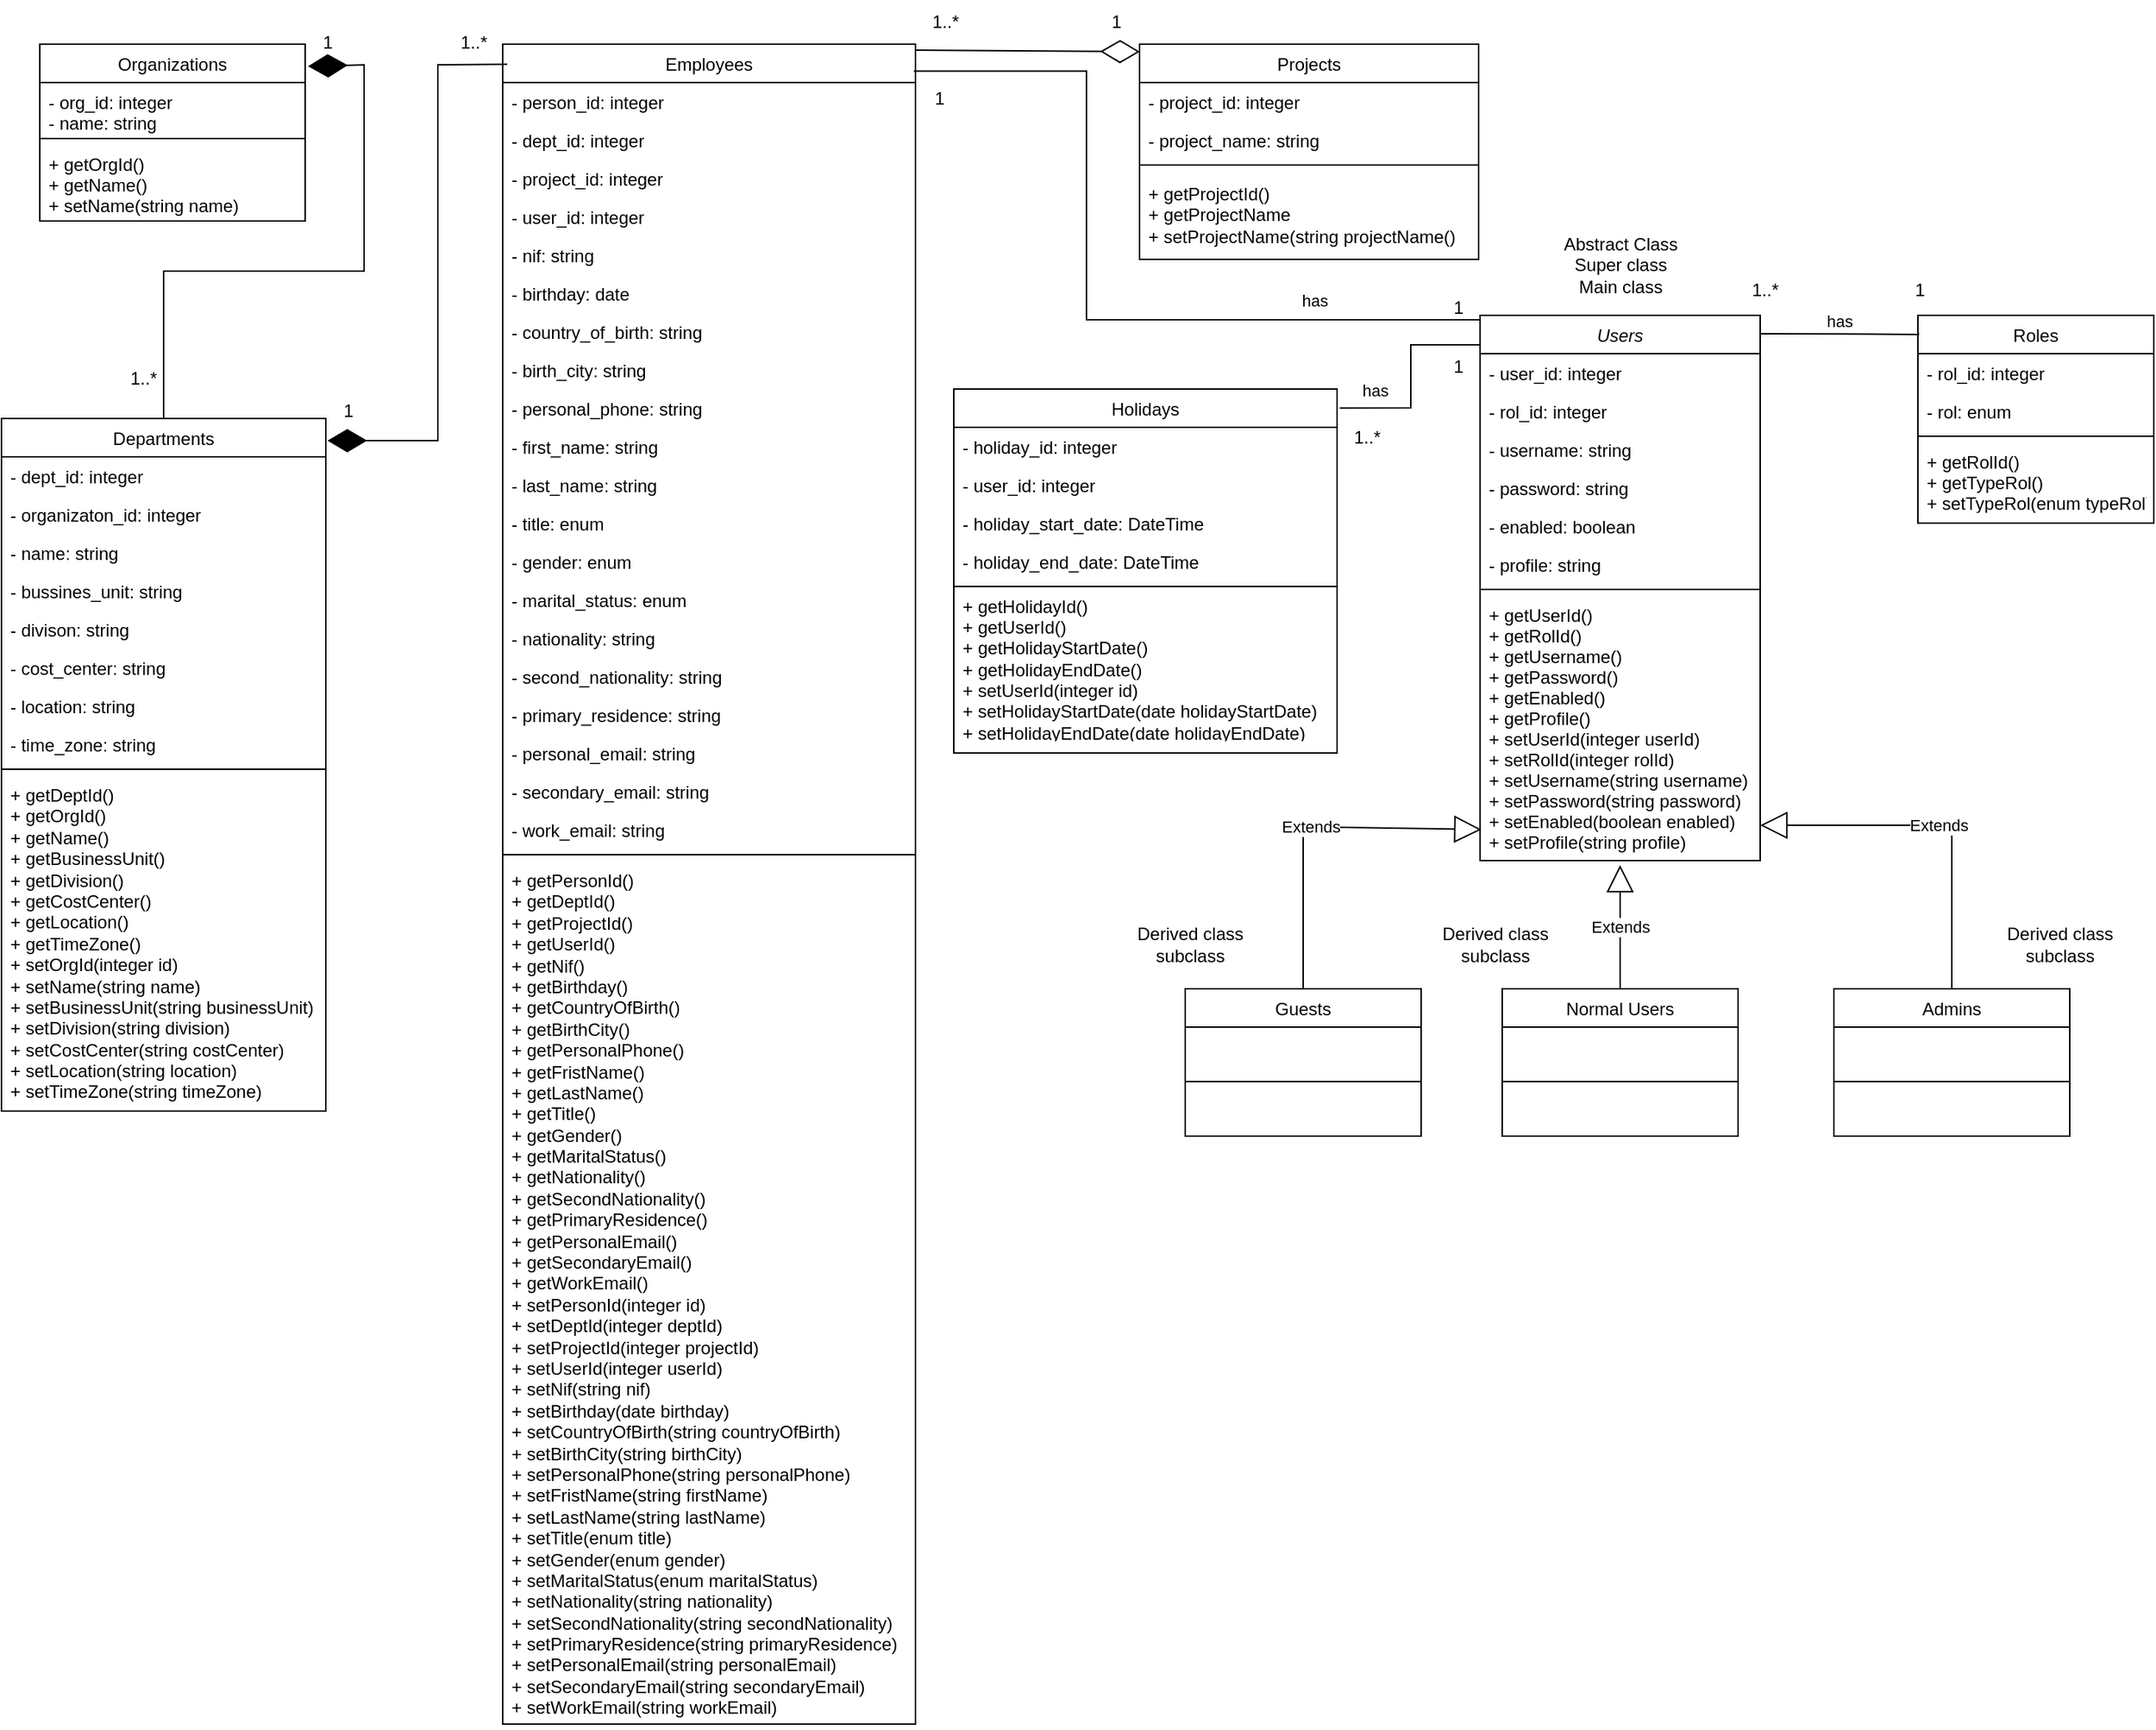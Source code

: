 <mxfile version="26.2.13">
  <diagram name="Página-1" id="6ri4a_97W5gfPd1hdPFk">
    <mxGraphModel dx="1680" dy="2043" grid="1" gridSize="10" guides="1" tooltips="1" connect="1" arrows="1" fold="1" page="1" pageScale="1" pageWidth="827" pageHeight="1169" math="0" shadow="0">
      <root>
        <mxCell id="0" />
        <mxCell id="1" parent="0" />
        <mxCell id="wCUKVbfUmBtiyzHpnpFX-1" value="Users" style="swimlane;fontStyle=2;align=center;verticalAlign=top;childLayout=stackLayout;horizontal=1;startSize=26;horizontalStack=0;resizeParent=1;resizeLast=0;collapsible=1;marginBottom=0;rounded=0;shadow=0;strokeWidth=1;" parent="1" vertex="1">
          <mxGeometry x="1357" y="-220" width="190" height="370" as="geometry">
            <mxRectangle x="230" y="140" width="160" height="26" as="alternateBounds" />
          </mxGeometry>
        </mxCell>
        <mxCell id="wCUKVbfUmBtiyzHpnpFX-2" value="- user_id: integer" style="text;align=left;verticalAlign=top;spacingLeft=4;spacingRight=4;overflow=hidden;rotatable=0;points=[[0,0.5],[1,0.5]];portConstraint=eastwest;" parent="wCUKVbfUmBtiyzHpnpFX-1" vertex="1">
          <mxGeometry y="26" width="190" height="26" as="geometry" />
        </mxCell>
        <mxCell id="wCUKVbfUmBtiyzHpnpFX-3" value="- rol_id: integer" style="text;align=left;verticalAlign=top;spacingLeft=4;spacingRight=4;overflow=hidden;rotatable=0;points=[[0,0.5],[1,0.5]];portConstraint=eastwest;rounded=0;shadow=0;html=0;" parent="wCUKVbfUmBtiyzHpnpFX-1" vertex="1">
          <mxGeometry y="52" width="190" height="26" as="geometry" />
        </mxCell>
        <mxCell id="wCUKVbfUmBtiyzHpnpFX-4" value="- username: string" style="text;align=left;verticalAlign=top;spacingLeft=4;spacingRight=4;overflow=hidden;rotatable=0;points=[[0,0.5],[1,0.5]];portConstraint=eastwest;rounded=0;shadow=0;html=0;" parent="wCUKVbfUmBtiyzHpnpFX-1" vertex="1">
          <mxGeometry y="78" width="190" height="26" as="geometry" />
        </mxCell>
        <mxCell id="wCUKVbfUmBtiyzHpnpFX-5" value="- password: string" style="text;align=left;verticalAlign=top;spacingLeft=4;spacingRight=4;overflow=hidden;rotatable=0;points=[[0,0.5],[1,0.5]];portConstraint=eastwest;rounded=0;shadow=0;html=0;" parent="wCUKVbfUmBtiyzHpnpFX-1" vertex="1">
          <mxGeometry y="104" width="190" height="26" as="geometry" />
        </mxCell>
        <mxCell id="wCUKVbfUmBtiyzHpnpFX-6" value="- enabled: boolean" style="text;align=left;verticalAlign=top;spacingLeft=4;spacingRight=4;overflow=hidden;rotatable=0;points=[[0,0.5],[1,0.5]];portConstraint=eastwest;rounded=0;shadow=0;html=0;" parent="wCUKVbfUmBtiyzHpnpFX-1" vertex="1">
          <mxGeometry y="130" width="190" height="26" as="geometry" />
        </mxCell>
        <mxCell id="wCUKVbfUmBtiyzHpnpFX-7" value="- profile: string" style="text;align=left;verticalAlign=top;spacingLeft=4;spacingRight=4;overflow=hidden;rotatable=0;points=[[0,0.5],[1,0.5]];portConstraint=eastwest;rounded=0;shadow=0;html=0;" parent="wCUKVbfUmBtiyzHpnpFX-1" vertex="1">
          <mxGeometry y="156" width="190" height="26" as="geometry" />
        </mxCell>
        <mxCell id="wCUKVbfUmBtiyzHpnpFX-8" value="" style="line;html=1;strokeWidth=1;align=left;verticalAlign=middle;spacingTop=-1;spacingLeft=3;spacingRight=3;rotatable=0;labelPosition=right;points=[];portConstraint=eastwest;" parent="wCUKVbfUmBtiyzHpnpFX-1" vertex="1">
          <mxGeometry y="182" width="190" height="8" as="geometry" />
        </mxCell>
        <mxCell id="wCUKVbfUmBtiyzHpnpFX-9" value="+ getUserId()&#xa;+ getRolId()&#xa;+ getUsername()&#xa;+ getPassword()&#xa;+ getEnabled()&#xa;+ getProfile()&#xa;+ setUserId(integer userId)&#xa;+ setRolId(integer rolId)&#xa;+ setUsername(string username)&#xa;+ setPassword(string password)&#xa;+ setEnabled(boolean enabled)&#xa;+ setProfile(string profile)" style="text;align=left;verticalAlign=middle;spacingLeft=4;spacingRight=4;overflow=hidden;rotatable=0;points=[[0,0.5],[1,0.5]];portConstraint=eastwest;rounded=0;shadow=0;html=0;" parent="wCUKVbfUmBtiyzHpnpFX-1" vertex="1">
          <mxGeometry y="190" width="190" height="180" as="geometry" />
        </mxCell>
        <mxCell id="wCUKVbfUmBtiyzHpnpFX-10" value="Holidays" style="swimlane;fontStyle=0;align=center;verticalAlign=top;childLayout=stackLayout;horizontal=1;startSize=26;horizontalStack=0;resizeParent=1;resizeLast=0;collapsible=1;marginBottom=0;rounded=0;shadow=0;strokeWidth=1;" parent="1" vertex="1">
          <mxGeometry x="1000" y="-170" width="260" height="247" as="geometry">
            <mxRectangle x="130" y="380" width="160" height="26" as="alternateBounds" />
          </mxGeometry>
        </mxCell>
        <mxCell id="wCUKVbfUmBtiyzHpnpFX-11" value="- holiday_id: integer" style="text;align=left;verticalAlign=top;spacingLeft=4;spacingRight=4;overflow=hidden;rotatable=0;points=[[0,0.5],[1,0.5]];portConstraint=eastwest;" parent="wCUKVbfUmBtiyzHpnpFX-10" vertex="1">
          <mxGeometry y="26" width="260" height="26" as="geometry" />
        </mxCell>
        <mxCell id="wCUKVbfUmBtiyzHpnpFX-12" value="- user_id: integer" style="text;align=left;verticalAlign=top;spacingLeft=4;spacingRight=4;overflow=hidden;rotatable=0;points=[[0,0.5],[1,0.5]];portConstraint=eastwest;rounded=0;shadow=0;html=0;" parent="wCUKVbfUmBtiyzHpnpFX-10" vertex="1">
          <mxGeometry y="52" width="260" height="26" as="geometry" />
        </mxCell>
        <mxCell id="wCUKVbfUmBtiyzHpnpFX-13" value="- holiday_start_date: DateTime" style="text;align=left;verticalAlign=top;spacingLeft=4;spacingRight=4;overflow=hidden;rotatable=0;points=[[0,0.5],[1,0.5]];portConstraint=eastwest;rounded=0;shadow=0;html=0;" parent="wCUKVbfUmBtiyzHpnpFX-10" vertex="1">
          <mxGeometry y="78" width="260" height="26" as="geometry" />
        </mxCell>
        <mxCell id="wCUKVbfUmBtiyzHpnpFX-14" value="- holiday_end_date: DateTime" style="text;align=left;verticalAlign=top;spacingLeft=4;spacingRight=4;overflow=hidden;rotatable=0;points=[[0,0.5],[1,0.5]];portConstraint=eastwest;rounded=0;shadow=0;html=0;" parent="wCUKVbfUmBtiyzHpnpFX-10" vertex="1">
          <mxGeometry y="104" width="260" height="26" as="geometry" />
        </mxCell>
        <mxCell id="wCUKVbfUmBtiyzHpnpFX-15" value="" style="line;html=1;strokeWidth=1;align=left;verticalAlign=middle;spacingTop=-1;spacingLeft=3;spacingRight=3;rotatable=0;labelPosition=right;points=[];portConstraint=eastwest;" parent="wCUKVbfUmBtiyzHpnpFX-10" vertex="1">
          <mxGeometry y="130" width="260" height="8" as="geometry" />
        </mxCell>
        <mxCell id="wCUKVbfUmBtiyzHpnpFX-16" value="+ getHolidayId()&lt;div&gt;+ getUserId()&lt;br&gt;+ getHolidayStartDate()&lt;br&gt;+ getHolidayEndDate()&lt;br&gt;+ setUserId(integer id)&lt;br&gt;+ setHolidayStartDate(date holidayStartDate)&lt;br&gt;+ setHolidayEndDate(date holidayEndDate)&lt;/div&gt;" style="text;align=left;verticalAlign=middle;spacingLeft=4;spacingRight=4;overflow=hidden;rotatable=0;points=[[0,0.5],[1,0.5]];portConstraint=eastwest;rounded=0;shadow=0;html=1;spacing=2;" parent="wCUKVbfUmBtiyzHpnpFX-10" vertex="1">
          <mxGeometry y="138" width="260" height="102" as="geometry" />
        </mxCell>
        <mxCell id="wCUKVbfUmBtiyzHpnpFX-17" value="Employees" style="swimlane;fontStyle=0;align=center;verticalAlign=top;childLayout=stackLayout;horizontal=1;startSize=26;horizontalStack=0;resizeParent=1;resizeLast=0;collapsible=1;marginBottom=0;rounded=0;shadow=0;strokeWidth=1;" parent="1" vertex="1">
          <mxGeometry x="694" y="-404" width="280" height="1140" as="geometry">
            <mxRectangle x="340" y="380" width="170" height="26" as="alternateBounds" />
          </mxGeometry>
        </mxCell>
        <mxCell id="wCUKVbfUmBtiyzHpnpFX-18" value="- person_id: integer" style="text;align=left;verticalAlign=top;spacingLeft=4;spacingRight=4;overflow=hidden;rotatable=0;points=[[0,0.5],[1,0.5]];portConstraint=eastwest;" parent="wCUKVbfUmBtiyzHpnpFX-17" vertex="1">
          <mxGeometry y="26" width="280" height="26" as="geometry" />
        </mxCell>
        <mxCell id="wCUKVbfUmBtiyzHpnpFX-19" value="- dept_id: integer" style="text;align=left;verticalAlign=top;spacingLeft=4;spacingRight=4;overflow=hidden;rotatable=0;points=[[0,0.5],[1,0.5]];portConstraint=eastwest;" parent="wCUKVbfUmBtiyzHpnpFX-17" vertex="1">
          <mxGeometry y="52" width="280" height="26" as="geometry" />
        </mxCell>
        <mxCell id="wCUKVbfUmBtiyzHpnpFX-20" value="- project_id: integer" style="text;align=left;verticalAlign=top;spacingLeft=4;spacingRight=4;overflow=hidden;rotatable=0;points=[[0,0.5],[1,0.5]];portConstraint=eastwest;" parent="wCUKVbfUmBtiyzHpnpFX-17" vertex="1">
          <mxGeometry y="78" width="280" height="26" as="geometry" />
        </mxCell>
        <mxCell id="wCUKVbfUmBtiyzHpnpFX-21" value="- user_id: integer" style="text;align=left;verticalAlign=top;spacingLeft=4;spacingRight=4;overflow=hidden;rotatable=0;points=[[0,0.5],[1,0.5]];portConstraint=eastwest;" parent="wCUKVbfUmBtiyzHpnpFX-17" vertex="1">
          <mxGeometry y="104" width="280" height="26" as="geometry" />
        </mxCell>
        <mxCell id="wCUKVbfUmBtiyzHpnpFX-22" value="- nif: string" style="text;align=left;verticalAlign=top;spacingLeft=4;spacingRight=4;overflow=hidden;rotatable=0;points=[[0,0.5],[1,0.5]];portConstraint=eastwest;" parent="wCUKVbfUmBtiyzHpnpFX-17" vertex="1">
          <mxGeometry y="130" width="280" height="26" as="geometry" />
        </mxCell>
        <mxCell id="wCUKVbfUmBtiyzHpnpFX-23" value="- birthday: date" style="text;align=left;verticalAlign=top;spacingLeft=4;spacingRight=4;overflow=hidden;rotatable=0;points=[[0,0.5],[1,0.5]];portConstraint=eastwest;" parent="wCUKVbfUmBtiyzHpnpFX-17" vertex="1">
          <mxGeometry y="156" width="280" height="26" as="geometry" />
        </mxCell>
        <mxCell id="wCUKVbfUmBtiyzHpnpFX-24" value="- country_of_birth: string" style="text;align=left;verticalAlign=top;spacingLeft=4;spacingRight=4;overflow=hidden;rotatable=0;points=[[0,0.5],[1,0.5]];portConstraint=eastwest;" parent="wCUKVbfUmBtiyzHpnpFX-17" vertex="1">
          <mxGeometry y="182" width="280" height="26" as="geometry" />
        </mxCell>
        <mxCell id="wCUKVbfUmBtiyzHpnpFX-25" value="- birth_city: string" style="text;align=left;verticalAlign=top;spacingLeft=4;spacingRight=4;overflow=hidden;rotatable=0;points=[[0,0.5],[1,0.5]];portConstraint=eastwest;" parent="wCUKVbfUmBtiyzHpnpFX-17" vertex="1">
          <mxGeometry y="208" width="280" height="26" as="geometry" />
        </mxCell>
        <mxCell id="wCUKVbfUmBtiyzHpnpFX-26" value="- personal_phone: string" style="text;align=left;verticalAlign=top;spacingLeft=4;spacingRight=4;overflow=hidden;rotatable=0;points=[[0,0.5],[1,0.5]];portConstraint=eastwest;" parent="wCUKVbfUmBtiyzHpnpFX-17" vertex="1">
          <mxGeometry y="234" width="280" height="26" as="geometry" />
        </mxCell>
        <mxCell id="wCUKVbfUmBtiyzHpnpFX-27" value="- first_name: string" style="text;align=left;verticalAlign=top;spacingLeft=4;spacingRight=4;overflow=hidden;rotatable=0;points=[[0,0.5],[1,0.5]];portConstraint=eastwest;" parent="wCUKVbfUmBtiyzHpnpFX-17" vertex="1">
          <mxGeometry y="260" width="280" height="26" as="geometry" />
        </mxCell>
        <mxCell id="wCUKVbfUmBtiyzHpnpFX-28" value="- last_name: string" style="text;align=left;verticalAlign=top;spacingLeft=4;spacingRight=4;overflow=hidden;rotatable=0;points=[[0,0.5],[1,0.5]];portConstraint=eastwest;" parent="wCUKVbfUmBtiyzHpnpFX-17" vertex="1">
          <mxGeometry y="286" width="280" height="26" as="geometry" />
        </mxCell>
        <mxCell id="wCUKVbfUmBtiyzHpnpFX-29" value="- title: enum" style="text;align=left;verticalAlign=top;spacingLeft=4;spacingRight=4;overflow=hidden;rotatable=0;points=[[0,0.5],[1,0.5]];portConstraint=eastwest;" parent="wCUKVbfUmBtiyzHpnpFX-17" vertex="1">
          <mxGeometry y="312" width="280" height="26" as="geometry" />
        </mxCell>
        <mxCell id="wCUKVbfUmBtiyzHpnpFX-30" value="- gender: enum" style="text;align=left;verticalAlign=top;spacingLeft=4;spacingRight=4;overflow=hidden;rotatable=0;points=[[0,0.5],[1,0.5]];portConstraint=eastwest;" parent="wCUKVbfUmBtiyzHpnpFX-17" vertex="1">
          <mxGeometry y="338" width="280" height="26" as="geometry" />
        </mxCell>
        <mxCell id="wCUKVbfUmBtiyzHpnpFX-31" value="- marital_status: enum" style="text;align=left;verticalAlign=top;spacingLeft=4;spacingRight=4;overflow=hidden;rotatable=0;points=[[0,0.5],[1,0.5]];portConstraint=eastwest;" parent="wCUKVbfUmBtiyzHpnpFX-17" vertex="1">
          <mxGeometry y="364" width="280" height="26" as="geometry" />
        </mxCell>
        <mxCell id="wCUKVbfUmBtiyzHpnpFX-32" value="- nationality: string" style="text;align=left;verticalAlign=top;spacingLeft=4;spacingRight=4;overflow=hidden;rotatable=0;points=[[0,0.5],[1,0.5]];portConstraint=eastwest;" parent="wCUKVbfUmBtiyzHpnpFX-17" vertex="1">
          <mxGeometry y="390" width="280" height="26" as="geometry" />
        </mxCell>
        <mxCell id="wCUKVbfUmBtiyzHpnpFX-33" value="- second_nationality: string" style="text;align=left;verticalAlign=top;spacingLeft=4;spacingRight=4;overflow=hidden;rotatable=0;points=[[0,0.5],[1,0.5]];portConstraint=eastwest;" parent="wCUKVbfUmBtiyzHpnpFX-17" vertex="1">
          <mxGeometry y="416" width="280" height="26" as="geometry" />
        </mxCell>
        <mxCell id="wCUKVbfUmBtiyzHpnpFX-34" value="- primary_residence: string" style="text;align=left;verticalAlign=top;spacingLeft=4;spacingRight=4;overflow=hidden;rotatable=0;points=[[0,0.5],[1,0.5]];portConstraint=eastwest;" parent="wCUKVbfUmBtiyzHpnpFX-17" vertex="1">
          <mxGeometry y="442" width="280" height="26" as="geometry" />
        </mxCell>
        <mxCell id="wCUKVbfUmBtiyzHpnpFX-35" value="- personal_email: string" style="text;align=left;verticalAlign=top;spacingLeft=4;spacingRight=4;overflow=hidden;rotatable=0;points=[[0,0.5],[1,0.5]];portConstraint=eastwest;" parent="wCUKVbfUmBtiyzHpnpFX-17" vertex="1">
          <mxGeometry y="468" width="280" height="26" as="geometry" />
        </mxCell>
        <mxCell id="wCUKVbfUmBtiyzHpnpFX-36" value="- secondary_email: string" style="text;align=left;verticalAlign=top;spacingLeft=4;spacingRight=4;overflow=hidden;rotatable=0;points=[[0,0.5],[1,0.5]];portConstraint=eastwest;" parent="wCUKVbfUmBtiyzHpnpFX-17" vertex="1">
          <mxGeometry y="494" width="280" height="26" as="geometry" />
        </mxCell>
        <mxCell id="wCUKVbfUmBtiyzHpnpFX-37" value="- work_email: string" style="text;align=left;verticalAlign=top;spacingLeft=4;spacingRight=4;overflow=hidden;rotatable=0;points=[[0,0.5],[1,0.5]];portConstraint=eastwest;" parent="wCUKVbfUmBtiyzHpnpFX-17" vertex="1">
          <mxGeometry y="520" width="280" height="26" as="geometry" />
        </mxCell>
        <mxCell id="wCUKVbfUmBtiyzHpnpFX-38" value="" style="line;html=1;strokeWidth=1;align=left;verticalAlign=middle;spacingTop=-1;spacingLeft=3;spacingRight=3;rotatable=0;labelPosition=right;points=[];portConstraint=eastwest;" parent="wCUKVbfUmBtiyzHpnpFX-17" vertex="1">
          <mxGeometry y="546" width="280" height="8" as="geometry" />
        </mxCell>
        <mxCell id="wCUKVbfUmBtiyzHpnpFX-39" value="+ getPersonId()&#xa;+ getDeptId()&#xa;+ getProjectId()&#xa;+ getUserId()&#xa;+ getNif()&#xa;+ getBirthday()&#xa;+ getCountryOfBirth()&#xa;+ getBirthCity()&#xa;+ getPersonalPhone()&#xa;+ getFristName()&#xa;+ getLastName()&#xa;+ getTitle()&#xa;+ getGender()&#xa;+ getMaritalStatus()&#xa;+ getNationality()&#xa;+ getSecondNationality()&#xa;+ getPrimaryResidence()&#xa;+ getPersonalEmail()&#xa;+ getSecondaryEmail()&#xa;+ getWorkEmail()&#xa;+ setPersonId(integer id)&#xa;+ setDeptId(integer deptId)&#xa;+ setProjectId(integer projectId)&#xa;+ setUserId(integer userId)&#xa;+ setNif(string nif)&#xa;+ setBirthday(date birthday)&#xa;+ setCountryOfBirth(string countryOfBirth)&#xa;+ setBirthCity(string birthCity)&#xa;+ setPersonalPhone(string personalPhone)&#xa;+ setFristName(string firstName)&#xa;+ setLastName(string lastName)&#xa;+ setTitle(enum title)&#xa;+ setGender(enum gender)&#xa;+ setMaritalStatus(enum maritalStatus)&#xa;+ setNationality(string nationality)&#xa;+ setSecondNationality(string secondNationality)&#xa;+ setPrimaryResidence(string primaryResidence)&#xa;+ setPersonalEmail(string personalEmail)&#xa;+ setSecondaryEmail(string secondaryEmail)&#xa;+ setWorkEmail(string workEmail)" style="text;align=left;verticalAlign=top;spacingLeft=4;spacingRight=4;overflow=hidden;rotatable=0;points=[[0,0.5],[1,0.5]];portConstraint=eastwest;rounded=0;shadow=0;spacingTop=0;spacingBottom=0;spacing=2;whiteSpace=wrap;" parent="wCUKVbfUmBtiyzHpnpFX-17" vertex="1">
          <mxGeometry y="554" width="280" height="586" as="geometry" />
        </mxCell>
        <mxCell id="wCUKVbfUmBtiyzHpnpFX-40" value="Roles" style="swimlane;fontStyle=0;align=center;verticalAlign=top;childLayout=stackLayout;horizontal=1;startSize=26;horizontalStack=0;resizeParent=1;resizeLast=0;collapsible=1;marginBottom=0;rounded=0;shadow=0;strokeWidth=1;" parent="1" vertex="1">
          <mxGeometry x="1654" y="-220" width="160" height="141" as="geometry">
            <mxRectangle x="550" y="140" width="160" height="26" as="alternateBounds" />
          </mxGeometry>
        </mxCell>
        <mxCell id="wCUKVbfUmBtiyzHpnpFX-41" value="- rol_id: integer" style="text;align=left;verticalAlign=top;spacingLeft=4;spacingRight=4;overflow=hidden;rotatable=0;points=[[0,0.5],[1,0.5]];portConstraint=eastwest;" parent="wCUKVbfUmBtiyzHpnpFX-40" vertex="1">
          <mxGeometry y="26" width="160" height="26" as="geometry" />
        </mxCell>
        <mxCell id="wCUKVbfUmBtiyzHpnpFX-42" value="- rol: enum" style="text;align=left;verticalAlign=top;spacingLeft=4;spacingRight=4;overflow=hidden;rotatable=0;points=[[0,0.5],[1,0.5]];portConstraint=eastwest;rounded=0;shadow=0;html=0;" parent="wCUKVbfUmBtiyzHpnpFX-40" vertex="1">
          <mxGeometry y="52" width="160" height="26" as="geometry" />
        </mxCell>
        <mxCell id="wCUKVbfUmBtiyzHpnpFX-43" value="" style="line;html=1;strokeWidth=1;align=left;verticalAlign=middle;spacingTop=-1;spacingLeft=3;spacingRight=3;rotatable=0;labelPosition=right;points=[];portConstraint=eastwest;" parent="wCUKVbfUmBtiyzHpnpFX-40" vertex="1">
          <mxGeometry y="78" width="160" height="8" as="geometry" />
        </mxCell>
        <mxCell id="wCUKVbfUmBtiyzHpnpFX-44" value="+ getRolId()&#xa;+ getTypeRol()&#xa;+ setTypeRol(enum typeRol)" style="text;align=left;verticalAlign=top;spacingLeft=4;spacingRight=4;overflow=hidden;rotatable=0;points=[[0,0.5],[1,0.5]];portConstraint=eastwest;rounded=0;shadow=0;html=0;" parent="wCUKVbfUmBtiyzHpnpFX-40" vertex="1">
          <mxGeometry y="86" width="160" height="44" as="geometry" />
        </mxCell>
        <mxCell id="wCUKVbfUmBtiyzHpnpFX-47" value="Projects" style="swimlane;fontStyle=0;align=center;verticalAlign=top;childLayout=stackLayout;horizontal=1;startSize=26;horizontalStack=0;resizeParent=1;resizeLast=0;collapsible=1;marginBottom=0;rounded=0;shadow=0;strokeWidth=1;" parent="1" vertex="1">
          <mxGeometry x="1126" y="-404" width="230" height="146" as="geometry">
            <mxRectangle x="340" y="380" width="170" height="26" as="alternateBounds" />
          </mxGeometry>
        </mxCell>
        <mxCell id="wCUKVbfUmBtiyzHpnpFX-48" value="- project_id: integer" style="text;align=left;verticalAlign=top;spacingLeft=4;spacingRight=4;overflow=hidden;rotatable=0;points=[[0,0.5],[1,0.5]];portConstraint=eastwest;" parent="wCUKVbfUmBtiyzHpnpFX-47" vertex="1">
          <mxGeometry y="26" width="230" height="26" as="geometry" />
        </mxCell>
        <mxCell id="wCUKVbfUmBtiyzHpnpFX-49" value="- project_name: string" style="text;align=left;verticalAlign=top;spacingLeft=4;spacingRight=4;overflow=hidden;rotatable=0;points=[[0,0.5],[1,0.5]];portConstraint=eastwest;" parent="wCUKVbfUmBtiyzHpnpFX-47" vertex="1">
          <mxGeometry y="52" width="230" height="26" as="geometry" />
        </mxCell>
        <mxCell id="wCUKVbfUmBtiyzHpnpFX-50" value="" style="line;html=1;strokeWidth=1;align=left;verticalAlign=middle;spacingTop=-1;spacingLeft=3;spacingRight=3;rotatable=0;labelPosition=right;points=[];portConstraint=eastwest;" parent="wCUKVbfUmBtiyzHpnpFX-47" vertex="1">
          <mxGeometry y="78" width="230" height="8" as="geometry" />
        </mxCell>
        <mxCell id="WKhAKDtkmbLkq5meKqxA-26" value="+ getProjectId()&lt;div&gt;+ getProjectName&lt;/div&gt;&lt;div&gt;+ setProjectName(string projectName()&lt;/div&gt;" style="text;html=1;align=left;verticalAlign=middle;resizable=0;points=[];autosize=1;strokeColor=none;fillColor=none;spacingLeft=4;" vertex="1" parent="wCUKVbfUmBtiyzHpnpFX-47">
          <mxGeometry y="86" width="230" height="60" as="geometry" />
        </mxCell>
        <mxCell id="wCUKVbfUmBtiyzHpnpFX-52" value="Departments" style="swimlane;fontStyle=0;align=center;verticalAlign=top;childLayout=stackLayout;horizontal=1;startSize=26;horizontalStack=0;resizeParent=1;resizeLast=0;collapsible=1;marginBottom=0;rounded=0;shadow=0;strokeWidth=1;" parent="1" vertex="1">
          <mxGeometry x="354" y="-150" width="220" height="470" as="geometry">
            <mxRectangle x="130" y="380" width="160" height="26" as="alternateBounds" />
          </mxGeometry>
        </mxCell>
        <mxCell id="wCUKVbfUmBtiyzHpnpFX-53" value="- dept_id: integer" style="text;align=left;verticalAlign=top;spacingLeft=4;spacingRight=4;overflow=hidden;rotatable=0;points=[[0,0.5],[1,0.5]];portConstraint=eastwest;" parent="wCUKVbfUmBtiyzHpnpFX-52" vertex="1">
          <mxGeometry y="26" width="220" height="26" as="geometry" />
        </mxCell>
        <mxCell id="wCUKVbfUmBtiyzHpnpFX-54" value="- organizaton_id: integer" style="text;align=left;verticalAlign=top;spacingLeft=4;spacingRight=4;overflow=hidden;rotatable=0;points=[[0,0.5],[1,0.5]];portConstraint=eastwest;rounded=0;shadow=0;html=0;" parent="wCUKVbfUmBtiyzHpnpFX-52" vertex="1">
          <mxGeometry y="52" width="220" height="26" as="geometry" />
        </mxCell>
        <mxCell id="wCUKVbfUmBtiyzHpnpFX-55" value="- name: string" style="text;align=left;verticalAlign=top;spacingLeft=4;spacingRight=4;overflow=hidden;rotatable=0;points=[[0,0.5],[1,0.5]];portConstraint=eastwest;rounded=0;shadow=0;html=0;" parent="wCUKVbfUmBtiyzHpnpFX-52" vertex="1">
          <mxGeometry y="78" width="220" height="26" as="geometry" />
        </mxCell>
        <mxCell id="wCUKVbfUmBtiyzHpnpFX-56" value="- bussines_unit: string" style="text;align=left;verticalAlign=top;spacingLeft=4;spacingRight=4;overflow=hidden;rotatable=0;points=[[0,0.5],[1,0.5]];portConstraint=eastwest;rounded=0;shadow=0;html=0;" parent="wCUKVbfUmBtiyzHpnpFX-52" vertex="1">
          <mxGeometry y="104" width="220" height="26" as="geometry" />
        </mxCell>
        <mxCell id="wCUKVbfUmBtiyzHpnpFX-57" value="- divison: string" style="text;align=left;verticalAlign=top;spacingLeft=4;spacingRight=4;overflow=hidden;rotatable=0;points=[[0,0.5],[1,0.5]];portConstraint=eastwest;" parent="wCUKVbfUmBtiyzHpnpFX-52" vertex="1">
          <mxGeometry y="130" width="220" height="26" as="geometry" />
        </mxCell>
        <mxCell id="wCUKVbfUmBtiyzHpnpFX-58" value="- cost_center: string" style="text;align=left;verticalAlign=top;spacingLeft=4;spacingRight=4;overflow=hidden;rotatable=0;points=[[0,0.5],[1,0.5]];portConstraint=eastwest;rounded=0;shadow=0;html=0;" parent="wCUKVbfUmBtiyzHpnpFX-52" vertex="1">
          <mxGeometry y="156" width="220" height="26" as="geometry" />
        </mxCell>
        <mxCell id="wCUKVbfUmBtiyzHpnpFX-59" value="- location: string" style="text;align=left;verticalAlign=top;spacingLeft=4;spacingRight=4;overflow=hidden;rotatable=0;points=[[0,0.5],[1,0.5]];portConstraint=eastwest;" parent="wCUKVbfUmBtiyzHpnpFX-52" vertex="1">
          <mxGeometry y="182" width="220" height="26" as="geometry" />
        </mxCell>
        <mxCell id="wCUKVbfUmBtiyzHpnpFX-60" value="- time_zone: string" style="text;align=left;verticalAlign=top;spacingLeft=4;spacingRight=4;overflow=hidden;rotatable=0;points=[[0,0.5],[1,0.5]];portConstraint=eastwest;rounded=0;shadow=0;html=0;" parent="wCUKVbfUmBtiyzHpnpFX-52" vertex="1">
          <mxGeometry y="208" width="220" height="26" as="geometry" />
        </mxCell>
        <mxCell id="wCUKVbfUmBtiyzHpnpFX-61" value="" style="line;html=1;strokeWidth=1;align=left;verticalAlign=middle;spacingTop=-1;spacingLeft=3;spacingRight=3;rotatable=0;labelPosition=right;points=[];portConstraint=eastwest;" parent="wCUKVbfUmBtiyzHpnpFX-52" vertex="1">
          <mxGeometry y="234" width="220" height="8" as="geometry" />
        </mxCell>
        <mxCell id="wCUKVbfUmBtiyzHpnpFX-62" value="+ getDeptId()&#xa;+ getOrgId()&#xa;+ getName()&#xa;+ getBusinessUnit()&#xa;+ getDivision()&#xa;+ getCostCenter()&#xa;+ getLocation()&#xa;+ getTimeZone()&#xa;+ setOrgId(integer id)&#xa;+ setName(string name)&#xa;+ setBusinessUnit(string businessUnit)&#xa;+ setDivision(string division)&#xa;+ setCostCenter(string costCenter)&#xa;+ setLocation(string location)&#xa;+ setTimeZone(string timeZone)" style="text;align=left;verticalAlign=top;spacingLeft=4;spacingRight=4;overflow=hidden;rotatable=0;points=[[0,0.5],[1,0.5]];portConstraint=eastwest;rounded=0;shadow=0;html=0;whiteSpace=wrap;" parent="wCUKVbfUmBtiyzHpnpFX-52" vertex="1">
          <mxGeometry y="242" width="220" height="228" as="geometry" />
        </mxCell>
        <mxCell id="wCUKVbfUmBtiyzHpnpFX-63" value="Organizations" style="swimlane;fontStyle=0;align=center;verticalAlign=top;childLayout=stackLayout;horizontal=1;startSize=26;horizontalStack=0;resizeParent=1;resizeLast=0;collapsible=1;marginBottom=0;rounded=0;shadow=0;strokeWidth=1;" parent="1" vertex="1">
          <mxGeometry x="380" y="-404" width="180" height="120" as="geometry">
            <mxRectangle x="130" y="380" width="160" height="26" as="alternateBounds" />
          </mxGeometry>
        </mxCell>
        <mxCell id="wCUKVbfUmBtiyzHpnpFX-64" value="- org_id: integer&#xa;- name: string" style="text;align=left;verticalAlign=top;spacingLeft=4;spacingRight=4;overflow=hidden;rotatable=0;points=[[0,0.5],[1,0.5]];portConstraint=eastwest;" parent="wCUKVbfUmBtiyzHpnpFX-63" vertex="1">
          <mxGeometry y="26" width="180" height="34" as="geometry" />
        </mxCell>
        <mxCell id="wCUKVbfUmBtiyzHpnpFX-66" value="" style="line;html=1;strokeWidth=1;align=left;verticalAlign=middle;spacingTop=-1;spacingLeft=3;spacingRight=3;rotatable=0;labelPosition=right;points=[];portConstraint=eastwest;" parent="wCUKVbfUmBtiyzHpnpFX-63" vertex="1">
          <mxGeometry y="60" width="180" height="8" as="geometry" />
        </mxCell>
        <mxCell id="wCUKVbfUmBtiyzHpnpFX-67" value="+ getOrgId()&#xa;+ getName()&#xa;+ setName(string name) " style="text;align=left;verticalAlign=top;spacingLeft=4;spacingRight=4;overflow=hidden;rotatable=0;points=[[0,0.5],[1,0.5]];portConstraint=eastwest;rounded=0;shadow=0;html=0;" parent="wCUKVbfUmBtiyzHpnpFX-63" vertex="1">
          <mxGeometry y="68" width="180" height="50" as="geometry" />
        </mxCell>
        <mxCell id="WKhAKDtkmbLkq5meKqxA-27" value="&lt;span style=&quot;font-weight: normal;&quot;&gt;Guests&lt;/span&gt;" style="swimlane;fontStyle=1;align=center;verticalAlign=top;childLayout=stackLayout;horizontal=1;startSize=26;horizontalStack=0;resizeParent=1;resizeParentMax=0;resizeLast=0;collapsible=1;marginBottom=0;whiteSpace=wrap;html=1;" vertex="1" parent="1">
          <mxGeometry x="1157" y="237" width="160" height="100" as="geometry" />
        </mxCell>
        <mxCell id="WKhAKDtkmbLkq5meKqxA-29" value="" style="line;strokeWidth=1;fillColor=none;align=left;verticalAlign=middle;spacingTop=-1;spacingLeft=3;spacingRight=3;rotatable=0;labelPosition=right;points=[];portConstraint=eastwest;strokeColor=inherit;" vertex="1" parent="WKhAKDtkmbLkq5meKqxA-27">
          <mxGeometry y="26" width="160" height="74" as="geometry" />
        </mxCell>
        <mxCell id="WKhAKDtkmbLkq5meKqxA-31" value="Extends" style="endArrow=block;endSize=16;endFill=0;html=1;rounded=0;exitX=0.5;exitY=0;exitDx=0;exitDy=0;entryX=0.005;entryY=0.883;entryDx=0;entryDy=0;entryPerimeter=0;" edge="1" parent="1" source="WKhAKDtkmbLkq5meKqxA-27" target="wCUKVbfUmBtiyzHpnpFX-9">
          <mxGeometry width="160" relative="1" as="geometry">
            <mxPoint x="1187" y="127" as="sourcePoint" />
            <mxPoint x="1347" y="127" as="targetPoint" />
            <Array as="points">
              <mxPoint x="1237" y="127" />
            </Array>
          </mxGeometry>
        </mxCell>
        <mxCell id="WKhAKDtkmbLkq5meKqxA-32" value="&lt;span style=&quot;font-weight: normal;&quot;&gt;Normal Users&lt;/span&gt;" style="swimlane;fontStyle=1;align=center;verticalAlign=top;childLayout=stackLayout;horizontal=1;startSize=26;horizontalStack=0;resizeParent=1;resizeParentMax=0;resizeLast=0;collapsible=1;marginBottom=0;whiteSpace=wrap;html=1;" vertex="1" parent="1">
          <mxGeometry x="1372" y="237" width="160" height="100" as="geometry" />
        </mxCell>
        <mxCell id="WKhAKDtkmbLkq5meKqxA-33" value="" style="line;strokeWidth=1;fillColor=none;align=left;verticalAlign=middle;spacingTop=-1;spacingLeft=3;spacingRight=3;rotatable=0;labelPosition=right;points=[];portConstraint=eastwest;strokeColor=inherit;" vertex="1" parent="WKhAKDtkmbLkq5meKqxA-32">
          <mxGeometry y="26" width="160" height="74" as="geometry" />
        </mxCell>
        <mxCell id="WKhAKDtkmbLkq5meKqxA-34" value="&lt;span style=&quot;font-weight: normal;&quot;&gt;Admins&lt;/span&gt;" style="swimlane;fontStyle=1;align=center;verticalAlign=top;childLayout=stackLayout;horizontal=1;startSize=26;horizontalStack=0;resizeParent=1;resizeParentMax=0;resizeLast=0;collapsible=1;marginBottom=0;whiteSpace=wrap;html=1;" vertex="1" parent="1">
          <mxGeometry x="1597" y="237" width="160" height="100" as="geometry" />
        </mxCell>
        <mxCell id="WKhAKDtkmbLkq5meKqxA-35" value="" style="line;strokeWidth=1;fillColor=none;align=left;verticalAlign=middle;spacingTop=-1;spacingLeft=3;spacingRight=3;rotatable=0;labelPosition=right;points=[];portConstraint=eastwest;strokeColor=inherit;" vertex="1" parent="WKhAKDtkmbLkq5meKqxA-34">
          <mxGeometry y="26" width="160" height="74" as="geometry" />
        </mxCell>
        <mxCell id="WKhAKDtkmbLkq5meKqxA-36" value="Extends" style="endArrow=block;endSize=16;endFill=0;html=1;rounded=0;exitX=0.5;exitY=0;exitDx=0;exitDy=0;entryX=1;entryY=0.867;entryDx=0;entryDy=0;entryPerimeter=0;" edge="1" parent="1" source="WKhAKDtkmbLkq5meKqxA-34" target="wCUKVbfUmBtiyzHpnpFX-9">
          <mxGeometry width="160" relative="1" as="geometry">
            <mxPoint x="1677" y="196" as="sourcePoint" />
            <mxPoint x="1798" y="128" as="targetPoint" />
            <Array as="points">
              <mxPoint x="1677" y="126" />
            </Array>
          </mxGeometry>
        </mxCell>
        <mxCell id="WKhAKDtkmbLkq5meKqxA-37" value="Extends" style="endArrow=block;endSize=16;endFill=0;html=1;rounded=0;entryX=0.5;entryY=1.017;entryDx=0;entryDy=0;entryPerimeter=0;exitX=0.5;exitY=0;exitDx=0;exitDy=0;" edge="1" parent="1" source="WKhAKDtkmbLkq5meKqxA-32" target="wCUKVbfUmBtiyzHpnpFX-9">
          <mxGeometry width="160" relative="1" as="geometry">
            <mxPoint x="1377" y="197" as="sourcePoint" />
            <mxPoint x="1537" y="197" as="targetPoint" />
          </mxGeometry>
        </mxCell>
        <mxCell id="WKhAKDtkmbLkq5meKqxA-38" value="&lt;div&gt;Abstract Class&lt;/div&gt;Super class&lt;div&gt;Main class&lt;/div&gt;" style="text;html=1;align=center;verticalAlign=middle;resizable=0;points=[];autosize=1;strokeColor=none;fillColor=none;" vertex="1" parent="1">
          <mxGeometry x="1402" y="-284" width="100" height="60" as="geometry" />
        </mxCell>
        <mxCell id="WKhAKDtkmbLkq5meKqxA-39" value="Derived class&lt;div&gt;subclass&lt;/div&gt;" style="text;html=1;align=center;verticalAlign=middle;resizable=0;points=[];autosize=1;strokeColor=none;fillColor=none;" vertex="1" parent="1">
          <mxGeometry x="1110" y="187" width="100" height="40" as="geometry" />
        </mxCell>
        <mxCell id="WKhAKDtkmbLkq5meKqxA-40" value="Derived class&lt;div&gt;subclass&lt;/div&gt;" style="text;html=1;align=center;verticalAlign=middle;resizable=0;points=[];autosize=1;strokeColor=none;fillColor=none;" vertex="1" parent="1">
          <mxGeometry x="1317" y="187" width="100" height="40" as="geometry" />
        </mxCell>
        <mxCell id="WKhAKDtkmbLkq5meKqxA-41" value="Derived class&lt;div&gt;subclass&lt;/div&gt;" style="text;html=1;align=center;verticalAlign=middle;resizable=0;points=[];autosize=1;strokeColor=none;fillColor=none;" vertex="1" parent="1">
          <mxGeometry x="1700" y="187" width="100" height="40" as="geometry" />
        </mxCell>
        <mxCell id="WKhAKDtkmbLkq5meKqxA-43" value="" style="endArrow=diamondThin;endFill=1;endSize=24;html=1;rounded=0;entryX=1.011;entryY=0.125;entryDx=0;entryDy=0;entryPerimeter=0;exitX=0.5;exitY=0;exitDx=0;exitDy=0;" edge="1" parent="1" source="wCUKVbfUmBtiyzHpnpFX-52" target="wCUKVbfUmBtiyzHpnpFX-63">
          <mxGeometry width="160" relative="1" as="geometry">
            <mxPoint x="470" y="-280" as="sourcePoint" />
            <mxPoint x="760" y="-500" as="targetPoint" />
            <Array as="points">
              <mxPoint x="464" y="-250" />
              <mxPoint x="600" y="-250" />
              <mxPoint x="600" y="-390" />
            </Array>
          </mxGeometry>
        </mxCell>
        <mxCell id="WKhAKDtkmbLkq5meKqxA-44" value="" style="endArrow=diamondThin;endFill=1;endSize=24;html=1;rounded=0;entryX=1.005;entryY=0.032;entryDx=0;entryDy=0;entryPerimeter=0;exitX=0.011;exitY=0.012;exitDx=0;exitDy=0;exitPerimeter=0;" edge="1" parent="1" source="wCUKVbfUmBtiyzHpnpFX-17" target="wCUKVbfUmBtiyzHpnpFX-52">
          <mxGeometry width="160" relative="1" as="geometry">
            <mxPoint x="700" y="-510" as="sourcePoint" />
            <mxPoint x="860" y="-510" as="targetPoint" />
            <Array as="points">
              <mxPoint x="650" y="-390" />
              <mxPoint x="650" y="-135" />
            </Array>
          </mxGeometry>
        </mxCell>
        <mxCell id="WKhAKDtkmbLkq5meKqxA-45" value="" style="endArrow=diamondThin;endFill=0;endSize=24;html=1;rounded=0;entryX=0.001;entryY=0.035;entryDx=0;entryDy=0;entryPerimeter=0;exitX=0.996;exitY=0.011;exitDx=0;exitDy=0;exitPerimeter=0;" edge="1" parent="1" target="wCUKVbfUmBtiyzHpnpFX-47">
          <mxGeometry width="160" relative="1" as="geometry">
            <mxPoint x="974.0" y="-400.0" as="sourcePoint" />
            <mxPoint x="1130.11" y="-398.524" as="targetPoint" />
            <Array as="points" />
          </mxGeometry>
        </mxCell>
        <mxCell id="WKhAKDtkmbLkq5meKqxA-46" value="" style="endArrow=none;html=1;edgeStyle=orthogonalEdgeStyle;rounded=0;exitX=0.996;exitY=0.016;exitDx=0;exitDy=0;exitPerimeter=0;entryX=0;entryY=0.007;entryDx=0;entryDy=0;entryPerimeter=0;" edge="1" parent="1" source="wCUKVbfUmBtiyzHpnpFX-17" target="wCUKVbfUmBtiyzHpnpFX-1">
          <mxGeometry relative="1" as="geometry">
            <mxPoint x="1050" y="-210" as="sourcePoint" />
            <mxPoint x="1210" y="-210" as="targetPoint" />
            <Array as="points">
              <mxPoint x="1090" y="-386" />
              <mxPoint x="1090" y="-217" />
              <mxPoint x="1357" y="-217" />
            </Array>
          </mxGeometry>
        </mxCell>
        <mxCell id="WKhAKDtkmbLkq5meKqxA-48" value="has" style="edgeLabel;resizable=0;html=1;align=right;verticalAlign=bottom;" connectable="0" vertex="1" parent="WKhAKDtkmbLkq5meKqxA-46">
          <mxGeometry x="1" relative="1" as="geometry">
            <mxPoint x="-103" y="-4" as="offset" />
          </mxGeometry>
        </mxCell>
        <mxCell id="WKhAKDtkmbLkq5meKqxA-78" value="" style="endArrow=none;html=1;edgeStyle=orthogonalEdgeStyle;rounded=0;exitX=1.007;exitY=0.052;exitDx=0;exitDy=0;exitPerimeter=0;" edge="1" parent="1" source="wCUKVbfUmBtiyzHpnpFX-10">
          <mxGeometry relative="1" as="geometry">
            <mxPoint x="1197" y="-200" as="sourcePoint" />
            <mxPoint x="1357" y="-200" as="targetPoint" />
            <Array as="points">
              <mxPoint x="1310" y="-157" />
              <mxPoint x="1310" y="-200" />
            </Array>
          </mxGeometry>
        </mxCell>
        <mxCell id="WKhAKDtkmbLkq5meKqxA-80" value="has" style="edgeLabel;resizable=0;html=1;align=right;verticalAlign=bottom;" connectable="0" vertex="1" parent="WKhAKDtkmbLkq5meKqxA-78">
          <mxGeometry x="1" relative="1" as="geometry">
            <mxPoint x="-62" y="39" as="offset" />
          </mxGeometry>
        </mxCell>
        <mxCell id="WKhAKDtkmbLkq5meKqxA-81" value="" style="endArrow=none;html=1;edgeStyle=orthogonalEdgeStyle;rounded=0;entryX=-0.003;entryY=0.038;entryDx=0;entryDy=0;entryPerimeter=0;exitX=0.996;exitY=0.016;exitDx=0;exitDy=0;exitPerimeter=0;" edge="1" parent="1">
          <mxGeometry relative="1" as="geometry">
            <mxPoint x="1547" y="-207.44" as="sourcePoint" />
            <mxPoint x="1654.28" y="-208.002" as="targetPoint" />
            <Array as="points">
              <mxPoint x="1601" y="-207" />
              <mxPoint x="1654" y="-207" />
            </Array>
          </mxGeometry>
        </mxCell>
        <mxCell id="WKhAKDtkmbLkq5meKqxA-83" value="has" style="edgeLabel;resizable=0;html=1;align=right;verticalAlign=bottom;" connectable="0" vertex="1" parent="WKhAKDtkmbLkq5meKqxA-81">
          <mxGeometry x="1" relative="1" as="geometry">
            <mxPoint x="-44" y="1" as="offset" />
          </mxGeometry>
        </mxCell>
        <mxCell id="WKhAKDtkmbLkq5meKqxA-84" value="1..*" style="text;html=1;align=center;verticalAlign=middle;resizable=0;points=[];autosize=1;strokeColor=none;fillColor=none;" vertex="1" parent="1">
          <mxGeometry x="430" y="-192" width="40" height="30" as="geometry" />
        </mxCell>
        <mxCell id="WKhAKDtkmbLkq5meKqxA-85" value="1..*" style="text;html=1;align=center;verticalAlign=middle;resizable=0;points=[];autosize=1;strokeColor=none;fillColor=none;" vertex="1" parent="1">
          <mxGeometry x="654" y="-420" width="40" height="30" as="geometry" />
        </mxCell>
        <mxCell id="WKhAKDtkmbLkq5meKqxA-86" value="1..*" style="text;html=1;align=center;verticalAlign=middle;resizable=0;points=[];autosize=1;strokeColor=none;fillColor=none;" vertex="1" parent="1">
          <mxGeometry x="974" y="-434" width="40" height="30" as="geometry" />
        </mxCell>
        <mxCell id="WKhAKDtkmbLkq5meKqxA-87" value="1" style="text;html=1;align=center;verticalAlign=middle;resizable=0;points=[];autosize=1;strokeColor=none;fillColor=none;" vertex="1" parent="1">
          <mxGeometry x="560" y="-420" width="30" height="30" as="geometry" />
        </mxCell>
        <mxCell id="WKhAKDtkmbLkq5meKqxA-88" value="1" style="text;html=1;align=center;verticalAlign=middle;resizable=0;points=[];autosize=1;strokeColor=none;fillColor=none;" vertex="1" parent="1">
          <mxGeometry x="574" y="-170" width="30" height="30" as="geometry" />
        </mxCell>
        <mxCell id="WKhAKDtkmbLkq5meKqxA-89" value="1" style="text;html=1;align=center;verticalAlign=middle;resizable=0;points=[];autosize=1;strokeColor=none;fillColor=none;" vertex="1" parent="1">
          <mxGeometry x="1095" y="-434" width="30" height="30" as="geometry" />
        </mxCell>
        <mxCell id="WKhAKDtkmbLkq5meKqxA-90" value="1..*" style="text;html=1;align=center;verticalAlign=middle;resizable=0;points=[];autosize=1;strokeColor=none;fillColor=none;" vertex="1" parent="1">
          <mxGeometry x="1530" y="-252" width="40" height="30" as="geometry" />
        </mxCell>
        <mxCell id="WKhAKDtkmbLkq5meKqxA-91" value="1" style="text;html=1;align=center;verticalAlign=middle;resizable=0;points=[];autosize=1;strokeColor=none;fillColor=none;" vertex="1" parent="1">
          <mxGeometry x="1640" y="-252" width="30" height="30" as="geometry" />
        </mxCell>
        <mxCell id="WKhAKDtkmbLkq5meKqxA-92" value="1" style="text;html=1;align=center;verticalAlign=middle;resizable=0;points=[];autosize=1;strokeColor=none;fillColor=none;" vertex="1" parent="1">
          <mxGeometry x="975" y="-382" width="30" height="30" as="geometry" />
        </mxCell>
        <mxCell id="WKhAKDtkmbLkq5meKqxA-93" value="1" style="text;html=1;align=center;verticalAlign=middle;resizable=0;points=[];autosize=1;strokeColor=none;fillColor=none;" vertex="1" parent="1">
          <mxGeometry x="1327" y="-240" width="30" height="30" as="geometry" />
        </mxCell>
        <mxCell id="WKhAKDtkmbLkq5meKqxA-94" value="1..*" style="text;html=1;align=center;verticalAlign=middle;resizable=0;points=[];autosize=1;strokeColor=none;fillColor=none;" vertex="1" parent="1">
          <mxGeometry x="1260" y="-152" width="40" height="30" as="geometry" />
        </mxCell>
        <mxCell id="WKhAKDtkmbLkq5meKqxA-95" value="1" style="text;html=1;align=center;verticalAlign=middle;resizable=0;points=[];autosize=1;strokeColor=none;fillColor=none;" vertex="1" parent="1">
          <mxGeometry x="1327" y="-200" width="30" height="30" as="geometry" />
        </mxCell>
      </root>
    </mxGraphModel>
  </diagram>
</mxfile>
